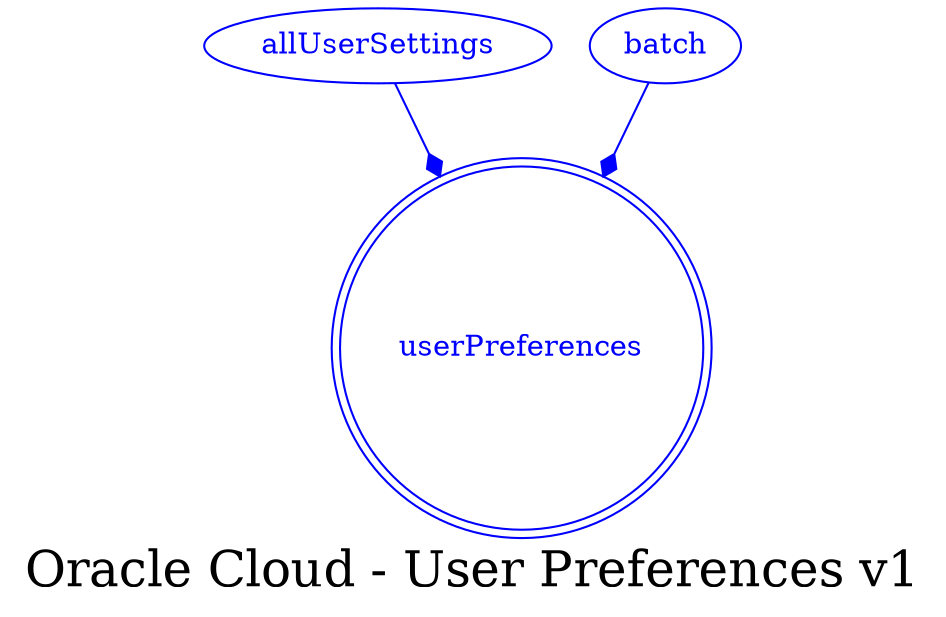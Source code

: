 digraph LexiconGraph {
graph[label="Oracle Cloud - User Preferences v1", fontsize=24]
splines=true
"userPreferences" [color=blue, fontcolor=blue, shape=doublecircle]
"allUserSettings" -> "userPreferences" [color=blue, fontcolor=blue, arrowhead=diamond, arrowtail=none]
"allUserSettings" [color=blue, fontcolor=blue, shape=ellipse]
"batch" -> "userPreferences" [color=blue, fontcolor=blue, arrowhead=diamond, arrowtail=none]
"batch" [color=blue, fontcolor=blue, shape=ellipse]
}
